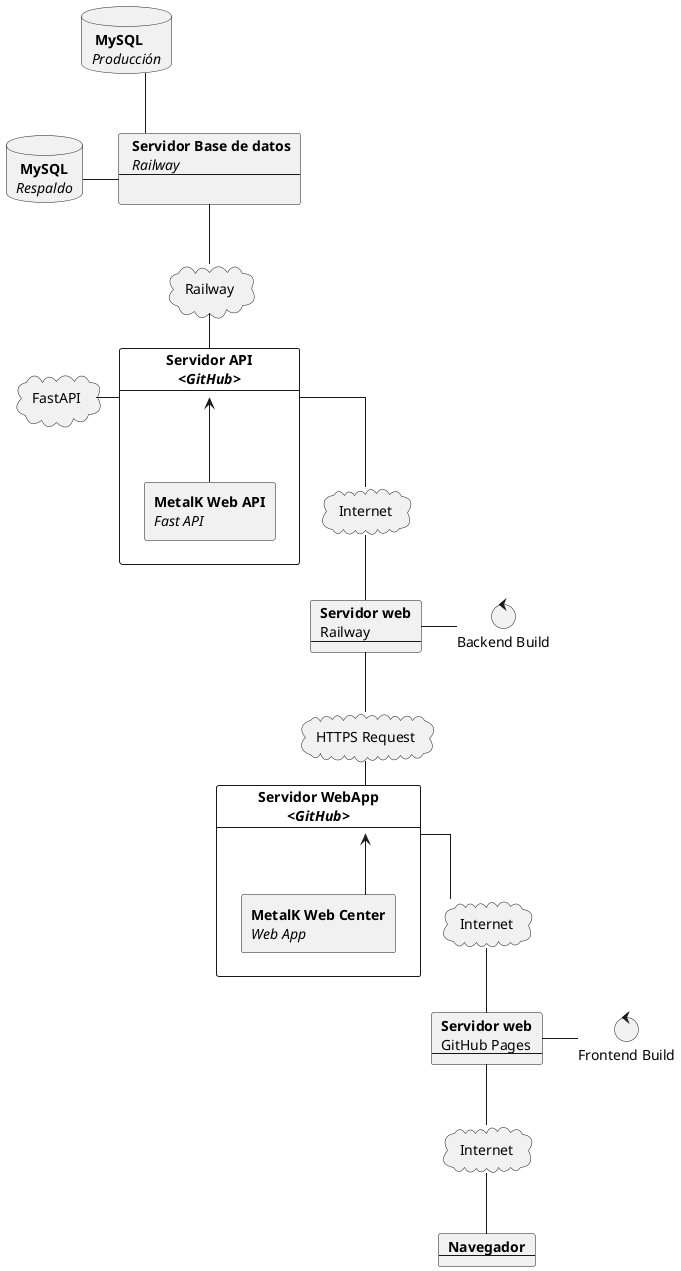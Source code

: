 @startuml MetalK_Infraestructure
    skinparam linetype ortho

    database PDB[
        <b> MySQL
        <i>Producción
    ]

    database BDB[
        <b> MySQL
        <i>Respaldo
    ]

    cloud Railway as RW
    
    card DBS[
        <b> Servidor Base de datos</b>
        <i> Railway
        --

    ]
    
    card APIS[
        Servidor API
        <i><GitHub>
    ]
    card APIS{
        rectangle MKAPI[
            <b>MetalK Web API
            <i>Fast API
        ]
    }
    
    card APIWS [
        <b>Servidor web
        Railway
        ----
    ]


    card WAS[
        Servidor WebApp
        <i><GitHub>
    ]
    card WAS{
        rectangle MKWC[
            <b>MetalK Web Center
            <i>Web App
        ]
    }

    card WAWS [
        <b>Servidor web
        GitHub Pages
        ----
    ]

    cloud Internet as I2
    cloud "HTTPS Request" as I3
    cloud Internet as I4
    cloud Internet as I5

    cloud FastAPI as FAPI

    
    card B [
        <b>Navegador
        ----
    ]

    control "Backend Build" as BB
    control "Frontend Build" as BF
    
    MKWC -up-> WAS
    DBS -left- PDB
    DBS -left- BDB
    BDB -up[hidden]- PDB
    DBS -- RW
    RW -- APIS 
    MKAPI -up-> APIS
    APIS -- I2
    I2 -- APIWS
    APIS -left- FAPI
    APIWS -right- BB
    APIWS -down- I3
    I3 -- WAS
    WAS -- I4
    I4 -- WAWS
    WAWS -right- BF
    WAWS -- I5
    I5 -- B






@enduml